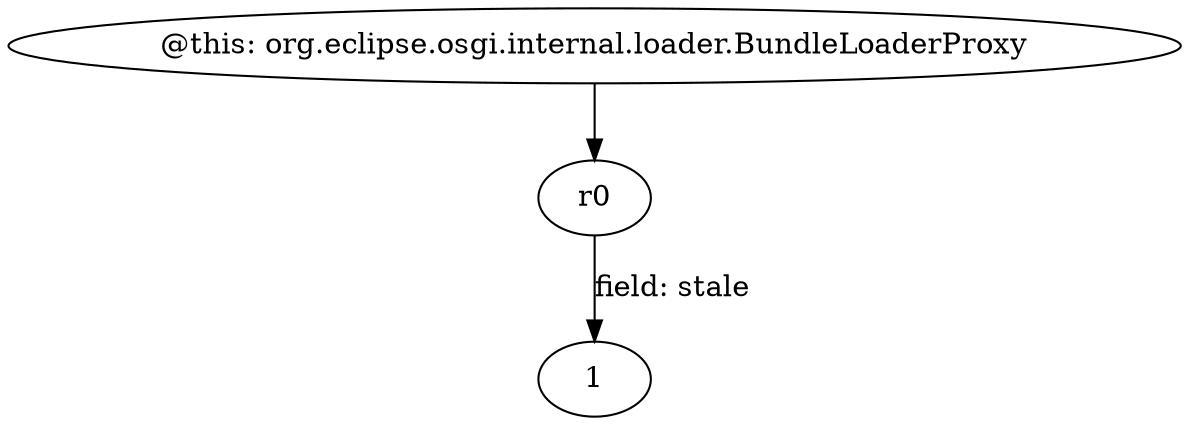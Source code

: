 digraph g {
0[label="r0"]
1[label="1"]
0->1[label="field: stale"]
2[label="@this: org.eclipse.osgi.internal.loader.BundleLoaderProxy"]
2->0[label=""]
}